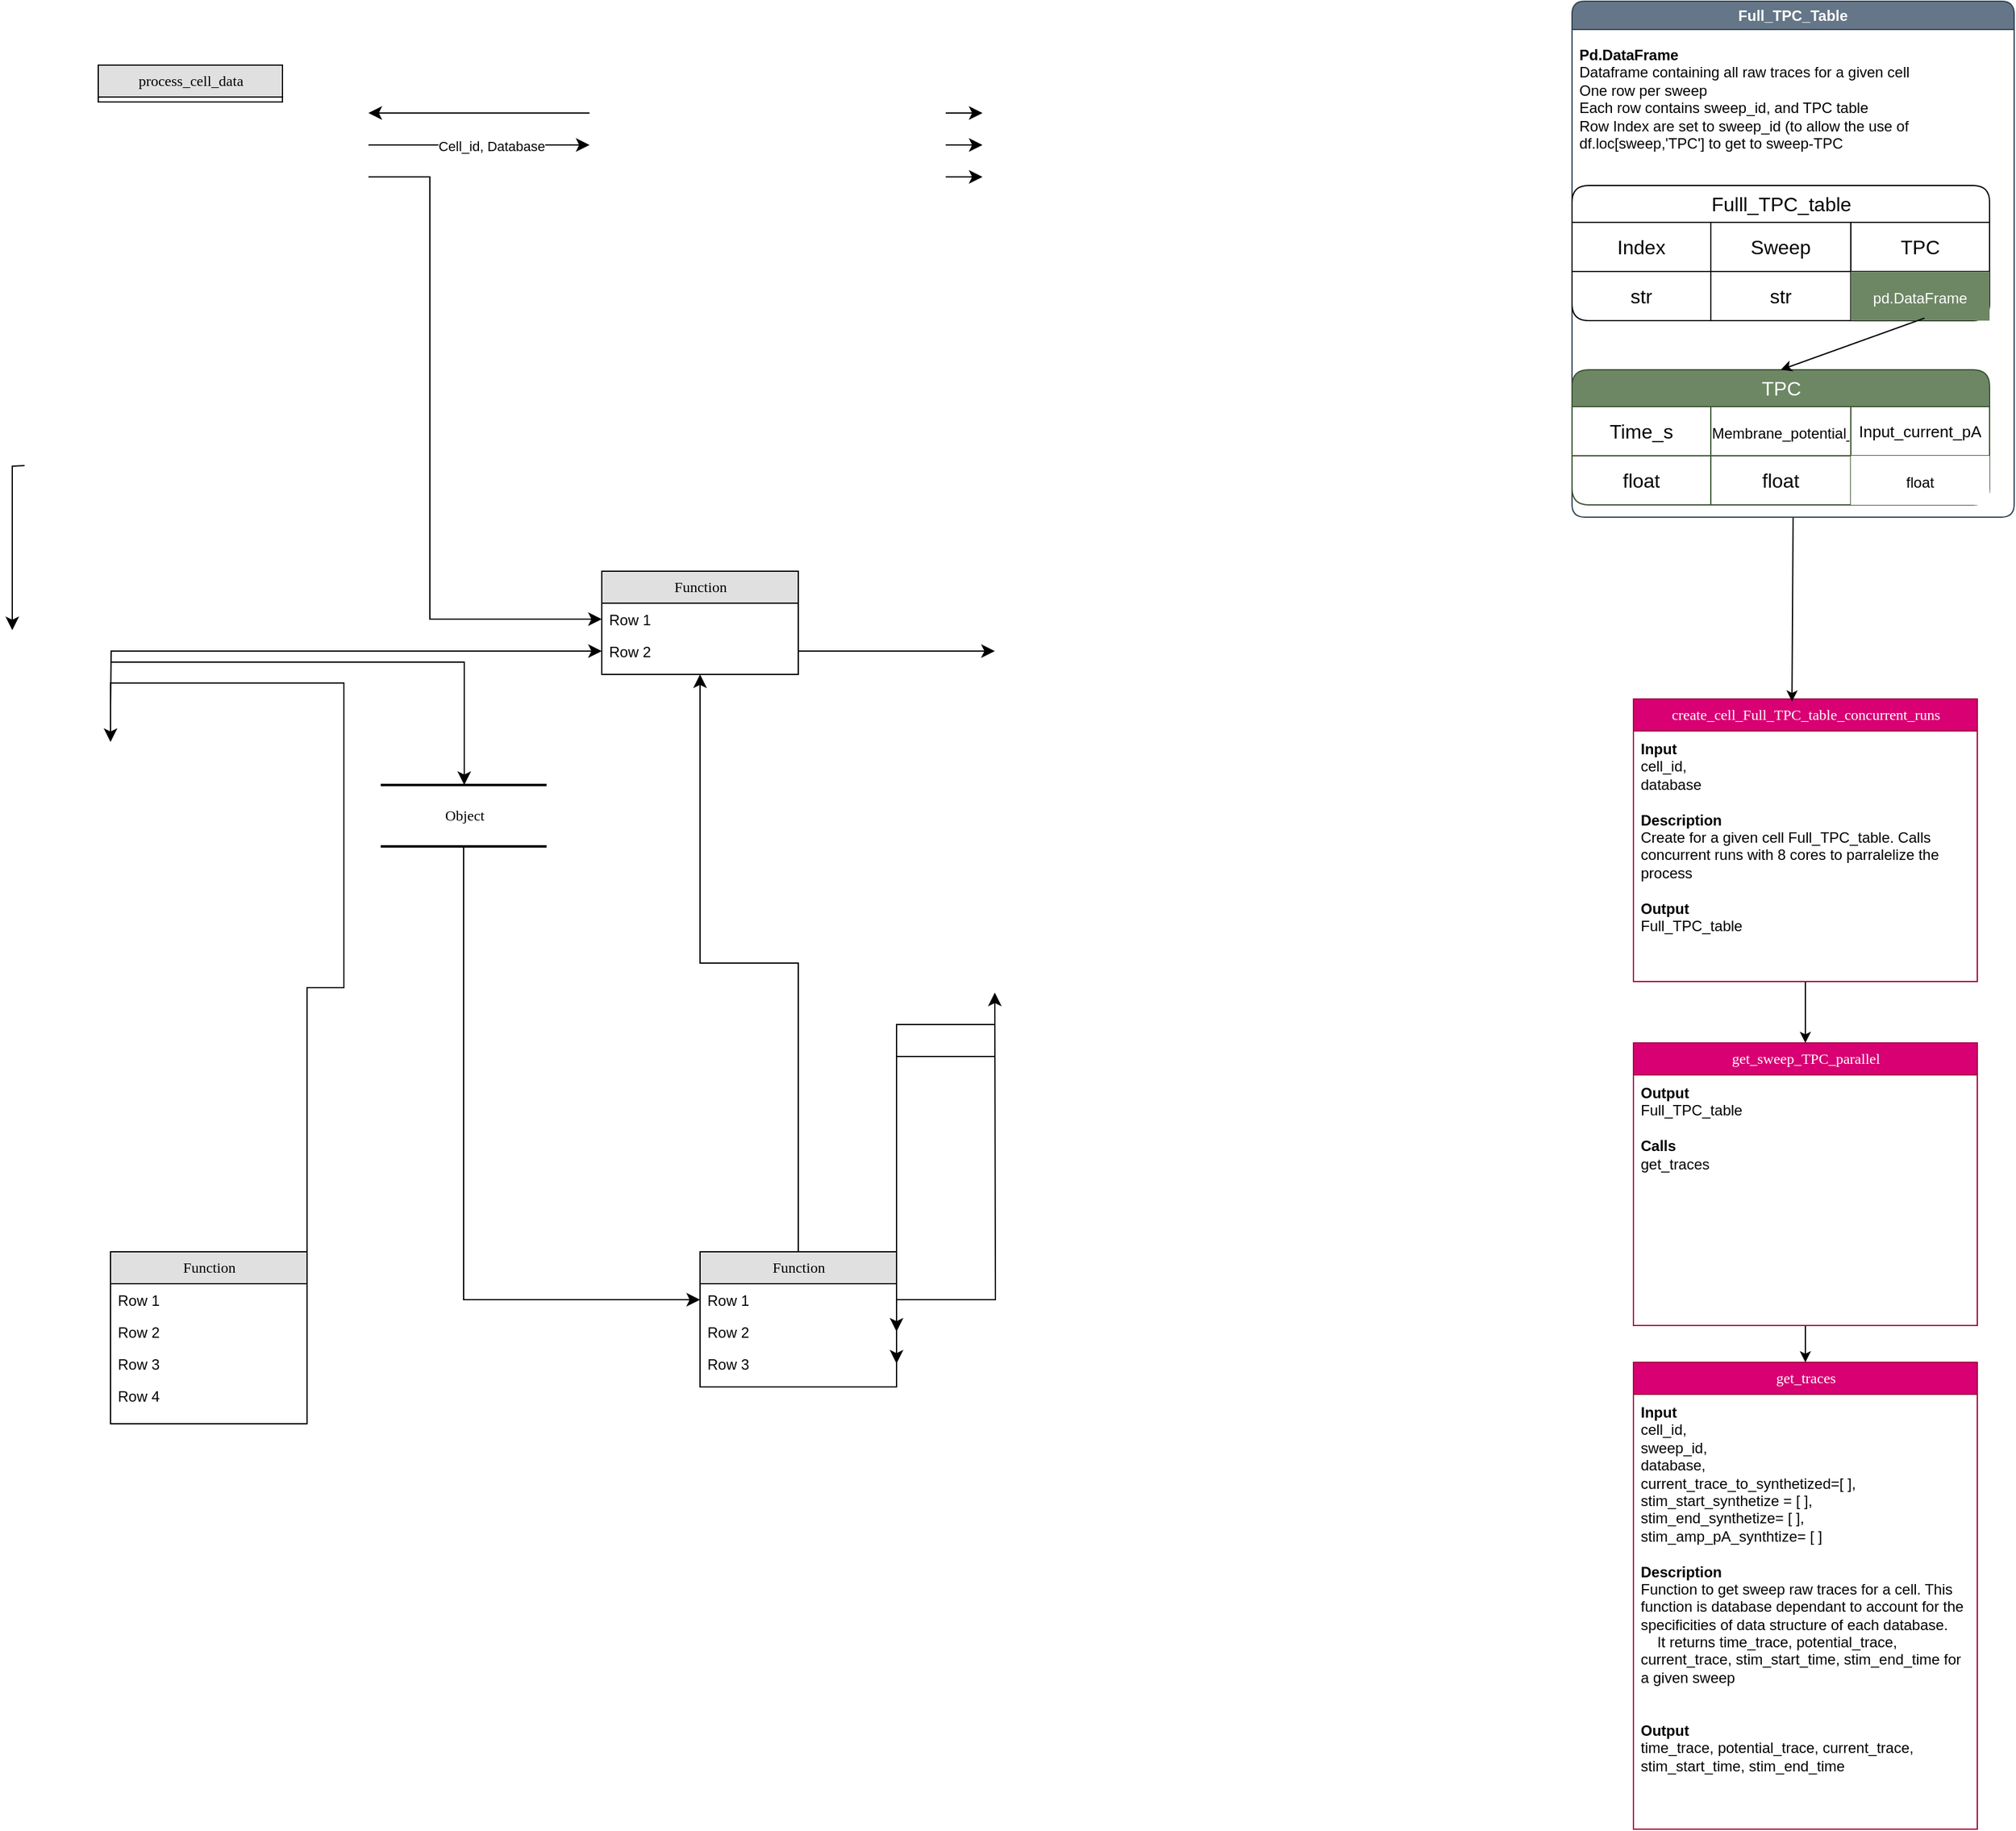 <mxfile version="21.7.5" type="github">
  <diagram name="Page-1" id="5d7acffa-a066-3a61-03fe-96351882024d">
    <mxGraphModel dx="1433" dy="830" grid="1" gridSize="10" guides="1" tooltips="1" connect="1" arrows="1" fold="1" page="1" pageScale="1" pageWidth="4681" pageHeight="3300" background="#ffffff" math="0" shadow="0">
      <root>
        <mxCell id="0" />
        <mxCell id="1" parent="0" />
        <mxCell id="21ea969265ad0168-6" value="process_cell_data" style="swimlane;html=1;fontStyle=0;childLayout=stackLayout;horizontal=1;startSize=26;fillColor=#e0e0e0;horizontalStack=0;resizeParent=1;resizeLast=0;collapsible=1;marginBottom=0;swimlaneFillColor=#ffffff;align=center;rounded=0;shadow=0;comic=0;labelBackgroundColor=none;strokeWidth=1;fontFamily=Verdana;fontSize=12;arcSize=7;" parent="1" vertex="1" collapsed="1">
          <mxGeometry x="160" y="74" width="150" height="30" as="geometry">
            <mxRectangle x="160" y="74" width="220" height="460" as="alternateBounds" />
          </mxGeometry>
        </mxCell>
        <mxCell id="se3piE59ewa-T4B2v_5A-12" value="&lt;div style=&quot;font-size: 12px;&quot;&gt;&lt;b&gt;Input&lt;/b&gt;&lt;/div&gt;&lt;div style=&quot;font-size: 12px;&quot;&gt;cell_id,&lt;/div&gt;&lt;div style=&quot;font-size: 12px;&quot;&gt;database,&lt;/div&gt;&lt;div style=&quot;font-size: 12px;&quot;&gt;population_class_file,&lt;/div&gt;&lt;div style=&quot;font-size: 12px;&quot;&gt;original_metadata_file=&#39;-&#39;,&lt;/div&gt;&lt;div style=&quot;font-size: 12px;&quot;&gt;original_Full_TPC_table = &#39;-&#39;,&lt;/div&gt;&lt;div style=&quot;font-size: 12px;&quot;&gt;original_Full_SF_table = &#39;-&#39;,&lt;/div&gt;&lt;div style=&quot;font-size: 12px;&quot;&gt;original_Full_SF_dict =&#39;-&#39;,&lt;/div&gt;&lt;div style=&quot;font-size: 12px;&quot;&gt;original_cell_sweep_info_table = &#39;-&#39;,&lt;/div&gt;&lt;div style=&quot;font-size: 12px;&quot;&gt;original_cell_sweep_QC_table = &#39;-&#39;,&lt;/div&gt;&lt;div style=&quot;font-size: 12px;&quot;&gt;original_cell_fit_table = &#39;-&#39;,&lt;/div&gt;&lt;div style=&quot;font-size: 12px;&quot;&gt;original_cell_feature_table = &#39;-&#39;,&lt;/div&gt;&lt;div style=&quot;font-size: 12px;&quot;&gt;selection=[&#39;All&#39;])&lt;/div&gt;&lt;div style=&quot;font-size: 12px;&quot;&gt;&lt;br&gt;&lt;/div&gt;&lt;div style=&quot;font-size: 12px;&quot;&gt;&lt;b&gt;Description&lt;/b&gt;&lt;/div&gt;&lt;div style=&quot;font-size: 12px;&quot;&gt;This function &amp;nbsp;calls corresponding function to generate cell item present in selection.&lt;b&gt;&lt;br&gt;&lt;/b&gt;&lt;/div&gt;&lt;div style=&quot;font-size: 12px;&quot;&gt;&lt;br&gt;&lt;/div&gt;&lt;div style=&quot;font-size: 12px;&quot;&gt;&lt;b&gt;Output&lt;/b&gt;&lt;/div&gt;&lt;div style=&quot;font-size: 12px;&quot;&gt;metadata_table,&amp;nbsp;&lt;/div&gt;&lt;div style=&quot;font-size: 12px;&quot;&gt;Full_TPC_table,&amp;nbsp;&lt;/div&gt;&lt;div style=&quot;font-size: 12px;&quot;&gt;Full_SF_table,&amp;nbsp;&lt;/div&gt;&lt;div style=&quot;font-size: 12px;&quot;&gt;Full_SF_dict,&amp;nbsp;&lt;/div&gt;&lt;div style=&quot;font-size: 12px;&quot;&gt;cell_sweep_info_table, cell_Sweep_QC_table,&lt;/div&gt;&lt;div style=&quot;font-size: 12px;&quot;&gt;cell_fit_table,&amp;nbsp;&lt;/div&gt;&lt;div style=&quot;font-size: 12px;&quot;&gt;cell_feature_table&lt;br&gt;&lt;/div&gt;" style="text;html=1;strokeColor=none;fillColor=none;spacingLeft=4;spacingRight=4;whiteSpace=wrap;overflow=hidden;rotatable=0;points=[[0,0.5],[1,0.5]];portConstraint=eastwest;spacingTop=1;spacing=2;fontSize=12;rounded=0;" parent="21ea969265ad0168-6" vertex="1">
          <mxGeometry y="26" width="220" height="434" as="geometry" />
        </mxCell>
        <mxCell id="u0cCmUGAslO2_DHjutZM-48" style="edgeStyle=none;shape=connector;rounded=1;hachureGap=4;orthogonalLoop=1;jettySize=auto;html=1;exitX=0.5;exitY=1;exitDx=0;exitDy=0;entryX=0.5;entryY=0;entryDx=0;entryDy=0;labelBackgroundColor=default;strokeColor=default;fontFamily=Helvetica;fontSource=https%3A%2F%2Ffonts.googleapis.com%2Fcss%3Ffamily%3DArchitects%2BDaughter;fontSize=12;fontColor=default;endArrow=classic;" edge="1" parent="1" source="21ea969265ad0168-10" target="u0cCmUGAslO2_DHjutZM-44">
          <mxGeometry relative="1" as="geometry" />
        </mxCell>
        <mxCell id="21ea969265ad0168-10" value="create_cell_Full_TPC_table_concurrent_runs" style="swimlane;html=1;fontStyle=0;childLayout=stackLayout;horizontal=1;startSize=26;fillColor=#d80073;horizontalStack=0;resizeParent=1;resizeLast=0;collapsible=1;marginBottom=0;swimlaneFillColor=#ffffff;align=center;rounded=0;shadow=0;comic=0;labelBackgroundColor=none;strokeWidth=1;fontFamily=Verdana;fontSize=12;fontColor=#ffffff;strokeColor=#A50040;" parent="1" vertex="1">
          <mxGeometry x="1410" y="590" width="280" height="230" as="geometry">
            <mxRectangle x="1375" y="590" width="310" height="30" as="alternateBounds" />
          </mxGeometry>
        </mxCell>
        <mxCell id="eZ_FUlZcvApQWRMvkOiT-1" value="&lt;div style=&quot;font-size: 12px;&quot;&gt;&lt;b&gt;Input&lt;/b&gt;&lt;/div&gt;&lt;div style=&quot;font-size: 12px;&quot;&gt;cell_id,&lt;/div&gt;&lt;div style=&quot;font-size: 12px;&quot;&gt;database&lt;/div&gt;&lt;div style=&quot;font-size: 12px;&quot;&gt;&lt;br&gt;&lt;/div&gt;&lt;div style=&quot;font-size: 12px;&quot;&gt;&lt;b&gt;Description&lt;/b&gt;&lt;/div&gt;&lt;div style=&quot;font-size: 12px;&quot;&gt;Create for a given cell Full_TPC_table. Calls concurrent runs with 8 cores to parralelize the process&lt;b&gt;&lt;br&gt;&lt;/b&gt;&lt;/div&gt;&lt;div style=&quot;font-size: 12px;&quot;&gt;&lt;br&gt;&lt;/div&gt;&lt;div style=&quot;font-size: 12px;&quot;&gt;&lt;b&gt;Output&lt;/b&gt;&lt;/div&gt;&lt;div style=&quot;font-size: 12px;&quot;&gt;Full_TPC_table&lt;/div&gt;" style="text;html=1;strokeColor=none;fillColor=none;spacingLeft=4;spacingRight=4;whiteSpace=wrap;overflow=hidden;rotatable=0;points=[[0,0.5],[1,0.5]];portConstraint=eastwest;spacingTop=1;spacing=2;fontSize=12;rounded=0;" parent="21ea969265ad0168-10" vertex="1">
          <mxGeometry y="26" width="280" height="164" as="geometry" />
        </mxCell>
        <mxCell id="21ea969265ad0168-18" value="Function" style="swimlane;html=1;fontStyle=0;childLayout=stackLayout;horizontal=1;startSize=26;fillColor=#e0e0e0;horizontalStack=0;resizeParent=1;resizeLast=0;collapsible=1;marginBottom=0;swimlaneFillColor=#ffffff;align=center;rounded=0;shadow=0;comic=0;labelBackgroundColor=none;strokeWidth=1;fontFamily=Verdana;fontSize=12" parent="1" vertex="1">
          <mxGeometry x="170" y="1040" width="160" height="140" as="geometry" />
        </mxCell>
        <mxCell id="21ea969265ad0168-19" value="Row 1" style="text;html=1;strokeColor=none;fillColor=none;spacingLeft=4;spacingRight=4;whiteSpace=wrap;overflow=hidden;rotatable=0;points=[[0,0.5],[1,0.5]];portConstraint=eastwest;rounded=0;" parent="21ea969265ad0168-18" vertex="1">
          <mxGeometry y="26" width="160" height="26" as="geometry" />
        </mxCell>
        <mxCell id="21ea969265ad0168-20" value="Row 2" style="text;html=1;strokeColor=none;fillColor=none;spacingLeft=4;spacingRight=4;whiteSpace=wrap;overflow=hidden;rotatable=0;points=[[0,0.5],[1,0.5]];portConstraint=eastwest;rounded=0;" parent="21ea969265ad0168-18" vertex="1">
          <mxGeometry y="52" width="160" height="26" as="geometry" />
        </mxCell>
        <mxCell id="21ea969265ad0168-51" value="Row 3" style="text;html=1;strokeColor=none;fillColor=none;spacingLeft=4;spacingRight=4;whiteSpace=wrap;overflow=hidden;rotatable=0;points=[[0,0.5],[1,0.5]];portConstraint=eastwest;rounded=0;" parent="21ea969265ad0168-18" vertex="1">
          <mxGeometry y="78" width="160" height="26" as="geometry" />
        </mxCell>
        <mxCell id="21ea969265ad0168-21" value="Row 4" style="text;html=1;strokeColor=none;fillColor=none;spacingLeft=4;spacingRight=4;whiteSpace=wrap;overflow=hidden;rotatable=0;points=[[0,0.5],[1,0.5]];portConstraint=eastwest;rounded=0;" parent="21ea969265ad0168-18" vertex="1">
          <mxGeometry y="104" width="160" height="26" as="geometry" />
        </mxCell>
        <mxCell id="21ea969265ad0168-22" value="Function" style="swimlane;html=1;fontStyle=0;childLayout=stackLayout;horizontal=1;startSize=26;fillColor=#e0e0e0;horizontalStack=0;resizeParent=1;resizeLast=0;collapsible=1;marginBottom=0;swimlaneFillColor=#ffffff;align=center;rounded=0;shadow=0;comic=0;labelBackgroundColor=none;strokeWidth=1;fontFamily=Verdana;fontSize=12" parent="1" vertex="1">
          <mxGeometry x="570" y="486" width="160" height="84" as="geometry" />
        </mxCell>
        <mxCell id="21ea969265ad0168-23" value="Row 1" style="text;html=1;spacingLeft=4;spacingRight=4;whiteSpace=wrap;overflow=hidden;rotatable=0;points=[[0,0.5],[1,0.5]];portConstraint=eastwest;rounded=1;" parent="21ea969265ad0168-22" vertex="1">
          <mxGeometry y="26" width="160" height="26" as="geometry" />
        </mxCell>
        <mxCell id="21ea969265ad0168-24" value="Row 2" style="text;html=1;strokeColor=none;fillColor=none;spacingLeft=4;spacingRight=4;whiteSpace=wrap;overflow=hidden;rotatable=0;points=[[0,0.5],[1,0.5]];portConstraint=eastwest;rounded=0;" parent="21ea969265ad0168-22" vertex="1">
          <mxGeometry y="52" width="160" height="26" as="geometry" />
        </mxCell>
        <mxCell id="21ea969265ad0168-26" value="Function" style="swimlane;html=1;fontStyle=0;childLayout=stackLayout;horizontal=1;startSize=26;fillColor=#e0e0e0;horizontalStack=0;resizeParent=1;resizeLast=0;collapsible=1;marginBottom=0;swimlaneFillColor=#ffffff;align=center;rounded=0;shadow=0;comic=0;labelBackgroundColor=none;strokeWidth=1;fontFamily=Verdana;fontSize=12" parent="1" vertex="1">
          <mxGeometry x="650" y="1040" width="160" height="110" as="geometry" />
        </mxCell>
        <mxCell id="21ea969265ad0168-27" value="Row 1" style="text;html=1;strokeColor=none;fillColor=none;spacingLeft=4;spacingRight=4;whiteSpace=wrap;overflow=hidden;rotatable=0;points=[[0,0.5],[1,0.5]];portConstraint=eastwest;rounded=0;" parent="21ea969265ad0168-26" vertex="1">
          <mxGeometry y="26" width="160" height="26" as="geometry" />
        </mxCell>
        <mxCell id="21ea969265ad0168-28" value="Row 2" style="text;html=1;strokeColor=none;fillColor=none;spacingLeft=4;spacingRight=4;whiteSpace=wrap;overflow=hidden;rotatable=0;points=[[0,0.5],[1,0.5]];portConstraint=eastwest;rounded=0;" parent="21ea969265ad0168-26" vertex="1">
          <mxGeometry y="52" width="160" height="26" as="geometry" />
        </mxCell>
        <mxCell id="21ea969265ad0168-29" value="Row 3" style="text;html=1;strokeColor=none;fillColor=none;spacingLeft=4;spacingRight=4;whiteSpace=wrap;overflow=hidden;rotatable=0;points=[[0,0.5],[1,0.5]];portConstraint=eastwest;rounded=0;" parent="21ea969265ad0168-26" vertex="1">
          <mxGeometry y="78" width="160" height="26" as="geometry" />
        </mxCell>
        <mxCell id="21ea969265ad0168-30" value="Object" style="html=1;rounded=0;shadow=0;comic=0;labelBackgroundColor=none;strokeWidth=2;fontFamily=Verdana;fontSize=12;align=center;shape=mxgraph.ios7ui.horLines;" parent="1" vertex="1">
          <mxGeometry x="390" y="660" width="135" height="50" as="geometry" />
        </mxCell>
        <mxCell id="21ea969265ad0168-33" style="edgeStyle=orthogonalEdgeStyle;html=1;labelBackgroundColor=none;startFill=0;startSize=8;endFill=1;endSize=8;fontFamily=Verdana;fontSize=12;exitX=1;exitY=0.25;entryX=1;entryY=0.5;rounded=0;" parent="1" source="21ea969265ad0168-18" edge="1">
          <mxGeometry relative="1" as="geometry">
            <Array as="points">
              <mxPoint x="360" y="825" />
              <mxPoint x="360" y="577" />
            </Array>
            <mxPoint x="170" y="625" as="targetPoint" />
          </mxGeometry>
        </mxCell>
        <mxCell id="21ea969265ad0168-34" value="" style="edgeStyle=orthogonalEdgeStyle;html=1;labelBackgroundColor=none;startFill=0;startSize=8;endFill=1;endSize=8;fontFamily=Verdana;fontSize=12;rounded=0;" parent="1" source="21ea969265ad0168-30" target="21ea969265ad0168-27" edge="1">
          <mxGeometry x="-0.134" y="32" relative="1" as="geometry">
            <mxPoint as="offset" />
          </mxGeometry>
        </mxCell>
        <mxCell id="21ea969265ad0168-35" style="edgeStyle=orthogonalEdgeStyle;html=1;labelBackgroundColor=none;startFill=0;startSize=8;endFill=1;endSize=8;fontFamily=Verdana;fontSize=12;rounded=0;" parent="1" target="21ea969265ad0168-30" edge="1">
          <mxGeometry relative="1" as="geometry">
            <Array as="points">
              <mxPoint x="458" y="560" />
            </Array>
            <mxPoint x="170" y="560" as="sourcePoint" />
          </mxGeometry>
        </mxCell>
        <mxCell id="21ea969265ad0168-36" style="edgeStyle=orthogonalEdgeStyle;html=1;labelBackgroundColor=none;startFill=0;startSize=8;endFill=1;endSize=8;fontFamily=Verdana;fontSize=12;rounded=0;" parent="1" edge="1">
          <mxGeometry relative="1" as="geometry">
            <mxPoint x="100" y="400" as="sourcePoint" />
            <mxPoint x="90" y="534" as="targetPoint" />
          </mxGeometry>
        </mxCell>
        <mxCell id="21ea969265ad0168-37" style="edgeStyle=orthogonalEdgeStyle;html=1;labelBackgroundColor=none;startFill=0;startSize=8;endFill=1;endSize=8;fontFamily=Verdana;fontSize=12;rounded=0;" parent="1" source="21ea969265ad0168-26" target="21ea969265ad0168-22" edge="1">
          <mxGeometry relative="1" as="geometry" />
        </mxCell>
        <mxCell id="21ea969265ad0168-39" style="edgeStyle=orthogonalEdgeStyle;html=1;entryX=0;entryY=0.5;labelBackgroundColor=none;startFill=0;startSize=8;endFill=1;endSize=8;fontFamily=Verdana;fontSize=12;exitX=1;exitY=0.5;rounded=0;" parent="1" edge="1">
          <mxGeometry relative="1" as="geometry">
            <Array as="points" />
            <mxPoint x="380" y="139" as="sourcePoint" />
            <mxPoint x="560" y="139" as="targetPoint" />
          </mxGeometry>
        </mxCell>
        <mxCell id="se3piE59ewa-T4B2v_5A-15" value="Cell_id, Database" style="edgeLabel;html=1;align=center;verticalAlign=middle;resizable=0;points=[];rounded=0;" parent="21ea969265ad0168-39" vertex="1" connectable="0">
          <mxGeometry x="0.278" y="-1" relative="1" as="geometry">
            <mxPoint x="-15" as="offset" />
          </mxGeometry>
        </mxCell>
        <mxCell id="21ea969265ad0168-40" style="edgeStyle=orthogonalEdgeStyle;html=1;exitX=0;exitY=0.5;entryX=1;entryY=0.5;labelBackgroundColor=none;startFill=0;startSize=8;endFill=1;endSize=8;fontFamily=Verdana;fontSize=12;rounded=0;" parent="1" edge="1">
          <mxGeometry relative="1" as="geometry">
            <mxPoint x="560" y="113" as="sourcePoint" />
            <mxPoint x="380" y="113" as="targetPoint" />
          </mxGeometry>
        </mxCell>
        <mxCell id="21ea969265ad0168-41" style="edgeStyle=orthogonalEdgeStyle;html=1;exitX=1;exitY=0.5;entryX=0;entryY=0.5;labelBackgroundColor=none;startFill=0;startSize=8;endFill=1;endSize=8;fontFamily=Verdana;fontSize=12;rounded=0;" parent="1" target="21ea969265ad0168-23" edge="1">
          <mxGeometry relative="1" as="geometry">
            <mxPoint x="380" y="165" as="sourcePoint" />
            <Array as="points">
              <mxPoint x="430" y="165" />
              <mxPoint x="430" y="525" />
            </Array>
          </mxGeometry>
        </mxCell>
        <mxCell id="21ea969265ad0168-42" style="edgeStyle=orthogonalEdgeStyle;html=1;exitX=1;exitY=0.5;entryX=0;entryY=0.5;labelBackgroundColor=none;startFill=0;startSize=8;endFill=1;endSize=8;fontFamily=Verdana;fontSize=12;rounded=0;" parent="1" target="21ea969265ad0168-24" edge="1">
          <mxGeometry relative="1" as="geometry">
            <Array as="points" />
            <mxPoint x="170" y="599" as="sourcePoint" />
          </mxGeometry>
        </mxCell>
        <mxCell id="21ea969265ad0168-43" style="edgeStyle=orthogonalEdgeStyle;html=1;labelBackgroundColor=none;startFill=0;startSize=8;endFill=1;endSize=8;fontFamily=Verdana;fontSize=12;rounded=0;" parent="1" source="21ea969265ad0168-24" edge="1">
          <mxGeometry relative="1" as="geometry">
            <mxPoint x="890" y="551" as="targetPoint" />
          </mxGeometry>
        </mxCell>
        <mxCell id="21ea969265ad0168-44" style="edgeStyle=orthogonalEdgeStyle;html=1;exitX=1;exitY=0.5;labelBackgroundColor=none;startFill=0;startSize=8;endFill=1;endSize=8;fontFamily=Verdana;fontSize=12;rounded=0;" parent="1" source="21ea969265ad0168-27" edge="1">
          <mxGeometry relative="1" as="geometry">
            <mxPoint x="890" y="829" as="targetPoint" />
          </mxGeometry>
        </mxCell>
        <mxCell id="21ea969265ad0168-45" style="edgeStyle=orthogonalEdgeStyle;html=1;labelBackgroundColor=none;startFill=0;startSize=8;endFill=1;endSize=8;fontFamily=Verdana;fontSize=12;entryX=1;entryY=0.5;rounded=0;" parent="1" target="21ea969265ad0168-28" edge="1">
          <mxGeometry relative="1" as="geometry">
            <mxPoint x="900" y="839" as="targetPoint" />
            <mxPoint x="890" y="855" as="sourcePoint" />
            <Array as="points">
              <mxPoint x="890" y="855" />
            </Array>
          </mxGeometry>
        </mxCell>
        <mxCell id="21ea969265ad0168-46" style="edgeStyle=orthogonalEdgeStyle;html=1;labelBackgroundColor=none;startFill=0;startSize=8;endFill=1;endSize=8;fontFamily=Verdana;fontSize=12;entryX=1;entryY=0.5;rounded=0;" parent="1" target="21ea969265ad0168-29" edge="1">
          <mxGeometry relative="1" as="geometry">
            <mxPoint x="740.19" y="865.095" as="targetPoint" />
            <mxPoint x="890" y="881" as="sourcePoint" />
            <Array as="points">
              <mxPoint x="810" y="881" />
              <mxPoint x="810" y="881" />
            </Array>
          </mxGeometry>
        </mxCell>
        <mxCell id="21ea969265ad0168-47" style="edgeStyle=orthogonalEdgeStyle;html=1;exitX=1;exitY=0.5;labelBackgroundColor=none;startFill=0;startSize=8;endFill=1;endSize=8;fontFamily=Verdana;fontSize=12;rounded=0;" parent="1" edge="1">
          <mxGeometry relative="1" as="geometry">
            <mxPoint x="880" y="113" as="targetPoint" />
            <mxPoint x="850" y="113" as="sourcePoint" />
          </mxGeometry>
        </mxCell>
        <mxCell id="21ea969265ad0168-48" style="edgeStyle=orthogonalEdgeStyle;html=1;exitX=1;exitY=0.5;labelBackgroundColor=none;startFill=0;startSize=8;endFill=1;endSize=8;fontFamily=Verdana;fontSize=12;rounded=0;" parent="1" edge="1">
          <mxGeometry relative="1" as="geometry">
            <mxPoint x="880" y="139" as="targetPoint" />
            <mxPoint x="850" y="139" as="sourcePoint" />
          </mxGeometry>
        </mxCell>
        <mxCell id="21ea969265ad0168-49" style="edgeStyle=orthogonalEdgeStyle;html=1;exitX=1;exitY=0.5;labelBackgroundColor=none;startFill=0;startSize=8;endFill=1;endSize=8;fontFamily=Verdana;fontSize=12;rounded=0;" parent="1" edge="1">
          <mxGeometry relative="1" as="geometry">
            <mxPoint x="880" y="165" as="targetPoint" />
            <Array as="points" />
            <mxPoint x="850" y="165" as="sourcePoint" />
          </mxGeometry>
        </mxCell>
        <mxCell id="eZ_FUlZcvApQWRMvkOiT-2" value="get_traces" style="swimlane;html=1;fontStyle=0;childLayout=stackLayout;horizontal=1;startSize=26;fillColor=#d80073;horizontalStack=0;resizeParent=1;resizeLast=0;collapsible=1;marginBottom=0;swimlaneFillColor=#ffffff;align=center;rounded=0;shadow=0;comic=0;labelBackgroundColor=none;strokeWidth=1;fontFamily=Verdana;fontSize=12;fontColor=#ffffff;strokeColor=#A50040;" parent="1" vertex="1">
          <mxGeometry x="1410" y="1130" width="280" height="380" as="geometry" />
        </mxCell>
        <mxCell id="eZ_FUlZcvApQWRMvkOiT-3" value="&lt;div style=&quot;font-size: 12px;&quot;&gt;&lt;b&gt;Input&lt;/b&gt;&lt;/div&gt;&lt;div style=&quot;font-size: 12px;&quot;&gt;cell_id,&lt;/div&gt;&lt;div style=&quot;font-size: 12px;&quot;&gt;sweep_id,&lt;/div&gt;&lt;div style=&quot;font-size: 12px;&quot;&gt;database,&lt;/div&gt;&lt;div style=&quot;font-size: 12px;&quot;&gt;current_trace_to_synthetized=[ ],&lt;/div&gt;&lt;div style=&quot;font-size: 12px;&quot;&gt;stim_start_synthetize = [ ],&lt;/div&gt;&lt;div style=&quot;font-size: 12px;&quot;&gt;stim_end_synthetize= [ ],&lt;/div&gt;&lt;div style=&quot;font-size: 12px;&quot;&gt;stim_amp_pA_synthtize= [ ]&lt;/div&gt;&lt;div style=&quot;font-size: 12px;&quot;&gt;&lt;br&gt;&lt;/div&gt;&lt;div style=&quot;font-size: 12px;&quot;&gt;&lt;b&gt;Description&lt;/b&gt;&lt;/div&gt;&lt;div style=&quot;font-size: 12px;&quot;&gt;&lt;div&gt;Function to get sweep raw traces for a cell. This function is database dependant to account for the specificities of data structure of each database.&lt;/div&gt;&lt;div&gt;&amp;nbsp; &amp;nbsp; It returns time_trace, potential_trace, current_trace, stim_start_time, stim_end_time for a given sweep&lt;/div&gt;&lt;div&gt;&lt;br&gt;&lt;/div&gt;&lt;/div&gt;&lt;div style=&quot;font-size: 12px;&quot;&gt;&lt;br&gt;&lt;/div&gt;&lt;div style=&quot;font-size: 12px;&quot;&gt;&lt;b&gt;Output&lt;/b&gt;&lt;/div&gt;&lt;div style=&quot;font-size: 12px;&quot;&gt;time_trace, potential_trace, current_trace, stim_start_time, stim_end_time&lt;/div&gt;" style="text;html=1;strokeColor=none;fillColor=none;spacingLeft=4;spacingRight=4;whiteSpace=wrap;overflow=hidden;rotatable=0;points=[[0,0.5],[1,0.5]];portConstraint=eastwest;spacingTop=1;spacing=2;fontSize=12;rounded=0;" parent="eZ_FUlZcvApQWRMvkOiT-2" vertex="1">
          <mxGeometry y="26" width="280" height="314" as="geometry" />
        </mxCell>
        <mxCell id="u0cCmUGAslO2_DHjutZM-42" style="edgeStyle=none;shape=connector;rounded=1;hachureGap=4;orthogonalLoop=1;jettySize=auto;html=1;exitX=0.5;exitY=1;exitDx=0;exitDy=0;entryX=0.461;entryY=0.009;entryDx=0;entryDy=0;entryPerimeter=0;labelBackgroundColor=default;strokeColor=default;fontFamily=Helvetica;fontSource=https%3A%2F%2Ffonts.googleapis.com%2Fcss%3Ffamily%3DArchitects%2BDaughter;fontSize=12;fontColor=default;endArrow=classic;" edge="1" parent="1" source="u0cCmUGAslO2_DHjutZM-21" target="21ea969265ad0168-10">
          <mxGeometry relative="1" as="geometry" />
        </mxCell>
        <mxCell id="u0cCmUGAslO2_DHjutZM-21" value="Full_TPC_Table" style="swimlane;whiteSpace=wrap;html=1;rounded=1;fontFamily=Helvetica;fontSize=12;fillColor=#647687;strokeColor=#314354;fontColor=#ffffff;labelBackgroundColor=none;labelBorderColor=none;fillStyle=auto;swimlaneFillColor=default;" vertex="1" parent="1">
          <mxGeometry x="1360" y="22" width="360" height="420" as="geometry">
            <mxRectangle x="1360" y="30" width="140" height="30" as="alternateBounds" />
          </mxGeometry>
        </mxCell>
        <mxCell id="u0cCmUGAslO2_DHjutZM-7" value="Fulll_TPC_table" style="shape=table;startSize=30;container=1;collapsible=0;childLayout=tableLayout;strokeColor=default;fontSize=16;rounded=1;fontFamily=Helvetica;fontColor=default;fillColor=none;gradientColor=none;html=1;" vertex="1" parent="u0cCmUGAslO2_DHjutZM-21">
          <mxGeometry y="150" width="340" height="110" as="geometry" />
        </mxCell>
        <mxCell id="u0cCmUGAslO2_DHjutZM-8" value="" style="shape=tableRow;horizontal=0;startSize=0;swimlaneHead=0;swimlaneBody=0;strokeColor=inherit;top=0;left=0;bottom=0;right=0;collapsible=0;dropTarget=0;fillColor=none;points=[[0,0.5],[1,0.5]];portConstraint=eastwest;fontSize=16;rounded=1;fontFamily=Helvetica;fontColor=default;html=1;" vertex="1" parent="u0cCmUGAslO2_DHjutZM-7">
          <mxGeometry y="30" width="340" height="40" as="geometry" />
        </mxCell>
        <mxCell id="u0cCmUGAslO2_DHjutZM-9" value="Index" style="shape=partialRectangle;html=1;whiteSpace=wrap;connectable=0;strokeColor=inherit;overflow=hidden;fillColor=none;top=0;left=0;bottom=0;right=0;pointerEvents=1;fontSize=16;rounded=1;fontFamily=Helvetica;fontColor=default;" vertex="1" parent="u0cCmUGAslO2_DHjutZM-8">
          <mxGeometry width="113" height="40" as="geometry">
            <mxRectangle width="113" height="40" as="alternateBounds" />
          </mxGeometry>
        </mxCell>
        <mxCell id="u0cCmUGAslO2_DHjutZM-10" value="Sweep" style="shape=partialRectangle;html=1;whiteSpace=wrap;connectable=0;strokeColor=inherit;overflow=hidden;fillColor=none;top=0;left=0;bottom=0;right=0;pointerEvents=1;fontSize=16;rounded=1;fontFamily=Helvetica;fontColor=default;" vertex="1" parent="u0cCmUGAslO2_DHjutZM-8">
          <mxGeometry x="113" width="114" height="40" as="geometry">
            <mxRectangle width="114" height="40" as="alternateBounds" />
          </mxGeometry>
        </mxCell>
        <mxCell id="u0cCmUGAslO2_DHjutZM-11" value="TPC" style="shape=partialRectangle;html=1;whiteSpace=wrap;connectable=0;strokeColor=inherit;overflow=hidden;fillColor=none;top=0;left=0;bottom=0;right=0;pointerEvents=1;fontSize=16;rounded=1;fontFamily=Helvetica;fontColor=default;" vertex="1" parent="u0cCmUGAslO2_DHjutZM-8">
          <mxGeometry x="227" width="113" height="40" as="geometry">
            <mxRectangle width="113" height="40" as="alternateBounds" />
          </mxGeometry>
        </mxCell>
        <mxCell id="u0cCmUGAslO2_DHjutZM-12" value="" style="shape=tableRow;horizontal=0;startSize=0;swimlaneHead=0;swimlaneBody=0;strokeColor=inherit;top=0;left=0;bottom=0;right=0;collapsible=0;dropTarget=0;fillColor=none;points=[[0,0.5],[1,0.5]];portConstraint=eastwest;fontSize=16;rounded=1;fontFamily=Helvetica;fontColor=default;html=1;" vertex="1" parent="u0cCmUGAslO2_DHjutZM-7">
          <mxGeometry y="70" width="340" height="40" as="geometry" />
        </mxCell>
        <mxCell id="u0cCmUGAslO2_DHjutZM-13" value="str" style="shape=partialRectangle;html=1;whiteSpace=wrap;connectable=0;strokeColor=inherit;overflow=hidden;fillColor=none;top=0;left=0;bottom=0;right=0;pointerEvents=1;fontSize=16;rounded=1;fontFamily=Helvetica;fontColor=default;" vertex="1" parent="u0cCmUGAslO2_DHjutZM-12">
          <mxGeometry width="113" height="40" as="geometry">
            <mxRectangle width="113" height="40" as="alternateBounds" />
          </mxGeometry>
        </mxCell>
        <mxCell id="u0cCmUGAslO2_DHjutZM-14" value="str" style="shape=partialRectangle;html=1;whiteSpace=wrap;connectable=0;strokeColor=inherit;overflow=hidden;fillColor=none;top=0;left=0;bottom=0;right=0;pointerEvents=1;fontSize=16;rounded=1;fontFamily=Helvetica;fontColor=default;" vertex="1" parent="u0cCmUGAslO2_DHjutZM-12">
          <mxGeometry x="113" width="114" height="40" as="geometry">
            <mxRectangle width="114" height="40" as="alternateBounds" />
          </mxGeometry>
        </mxCell>
        <mxCell id="u0cCmUGAslO2_DHjutZM-15" value="&lt;font style=&quot;font-size: 12px;&quot;&gt;pd.DataFrame&lt;/font&gt;" style="shape=partialRectangle;html=1;whiteSpace=wrap;connectable=0;strokeColor=#3A5431;overflow=hidden;fillColor=#6d8764;top=0;left=0;bottom=0;right=0;pointerEvents=1;fontSize=16;rounded=1;fontFamily=Helvetica;fontColor=#ffffff;" vertex="1" parent="u0cCmUGAslO2_DHjutZM-12">
          <mxGeometry x="227" width="113" height="40" as="geometry">
            <mxRectangle width="113" height="40" as="alternateBounds" />
          </mxGeometry>
        </mxCell>
        <mxCell id="u0cCmUGAslO2_DHjutZM-23" value="&lt;b&gt;Pd.DataFrame&lt;/b&gt;&lt;br&gt;Dataframe containing all raw traces for a given cell&lt;br&gt;One row per sweep&lt;br&gt;Each row contains sweep_id, and TPC table&lt;br&gt;Row Index are set to sweep_id (to allow the use of df.loc[sweep,&#39;TPC&#39;] to get to sweep-TPC" style="text;html=1;strokeColor=none;fillColor=none;spacingLeft=4;spacingRight=4;whiteSpace=wrap;overflow=hidden;rotatable=0;points=[[0,0.5],[1,0.5]];portConstraint=eastwest;rounded=0;" vertex="1" parent="u0cCmUGAslO2_DHjutZM-21">
          <mxGeometry y="30" width="340" height="130" as="geometry" />
        </mxCell>
        <mxCell id="u0cCmUGAslO2_DHjutZM-25" value="TPC" style="shape=table;startSize=30;container=1;collapsible=0;childLayout=tableLayout;strokeColor=#3A5431;fontSize=16;rounded=1;fontFamily=Helvetica;fontColor=#ffffff;fillColor=#6d8764;html=1;" vertex="1" parent="u0cCmUGAslO2_DHjutZM-21">
          <mxGeometry y="300" width="340" height="110" as="geometry" />
        </mxCell>
        <mxCell id="u0cCmUGAslO2_DHjutZM-26" value="" style="shape=tableRow;horizontal=0;startSize=0;swimlaneHead=0;swimlaneBody=0;strokeColor=inherit;top=0;left=0;bottom=0;right=0;collapsible=0;dropTarget=0;fillColor=none;points=[[0,0.5],[1,0.5]];portConstraint=eastwest;fontSize=16;rounded=1;fontFamily=Helvetica;fontColor=default;html=1;" vertex="1" parent="u0cCmUGAslO2_DHjutZM-25">
          <mxGeometry y="30" width="340" height="40" as="geometry" />
        </mxCell>
        <mxCell id="u0cCmUGAslO2_DHjutZM-27" value="Time&lt;span style=&quot;white-space: pre;&quot;&gt;_s&lt;/span&gt;" style="shape=partialRectangle;html=1;whiteSpace=wrap;connectable=0;strokeColor=inherit;overflow=hidden;fillColor=none;top=0;left=0;bottom=0;right=0;pointerEvents=1;fontSize=16;rounded=1;fontFamily=Helvetica;fontColor=default;" vertex="1" parent="u0cCmUGAslO2_DHjutZM-26">
          <mxGeometry width="113" height="40" as="geometry">
            <mxRectangle width="113" height="40" as="alternateBounds" />
          </mxGeometry>
        </mxCell>
        <mxCell id="u0cCmUGAslO2_DHjutZM-28" value="&lt;font style=&quot;font-size: 12px;&quot;&gt;Membrane_potential_mV&lt;/font&gt;" style="shape=partialRectangle;html=1;whiteSpace=wrap;connectable=0;strokeColor=inherit;overflow=hidden;fillColor=none;top=0;left=0;bottom=0;right=0;pointerEvents=1;fontSize=16;rounded=1;fontFamily=Helvetica;fontColor=default;" vertex="1" parent="u0cCmUGAslO2_DHjutZM-26">
          <mxGeometry x="113" width="114" height="40" as="geometry">
            <mxRectangle width="114" height="40" as="alternateBounds" />
          </mxGeometry>
        </mxCell>
        <mxCell id="u0cCmUGAslO2_DHjutZM-29" value="Input_current_pA" style="shape=partialRectangle;html=1;whiteSpace=wrap;connectable=0;strokeColor=inherit;overflow=hidden;fillColor=none;top=0;left=0;bottom=0;right=0;pointerEvents=1;fontSize=13;rounded=1;fontFamily=Helvetica;fontColor=default;" vertex="1" parent="u0cCmUGAslO2_DHjutZM-26">
          <mxGeometry x="227" width="113" height="40" as="geometry">
            <mxRectangle width="113" height="40" as="alternateBounds" />
          </mxGeometry>
        </mxCell>
        <mxCell id="u0cCmUGAslO2_DHjutZM-30" value="" style="shape=tableRow;horizontal=0;startSize=0;swimlaneHead=0;swimlaneBody=0;strokeColor=inherit;top=0;left=0;bottom=0;right=0;collapsible=0;dropTarget=0;fillColor=none;points=[[0,0.5],[1,0.5]];portConstraint=eastwest;fontSize=16;rounded=1;fontFamily=Helvetica;fontColor=default;html=1;" vertex="1" parent="u0cCmUGAslO2_DHjutZM-25">
          <mxGeometry y="70" width="340" height="40" as="geometry" />
        </mxCell>
        <mxCell id="u0cCmUGAslO2_DHjutZM-31" value="float" style="shape=partialRectangle;html=1;whiteSpace=wrap;connectable=0;strokeColor=inherit;overflow=hidden;fillColor=none;top=0;left=0;bottom=0;right=0;pointerEvents=1;fontSize=16;rounded=1;fontFamily=Helvetica;fontColor=default;" vertex="1" parent="u0cCmUGAslO2_DHjutZM-30">
          <mxGeometry width="113" height="40" as="geometry">
            <mxRectangle width="113" height="40" as="alternateBounds" />
          </mxGeometry>
        </mxCell>
        <mxCell id="u0cCmUGAslO2_DHjutZM-32" value="float" style="shape=partialRectangle;html=1;whiteSpace=wrap;connectable=0;strokeColor=inherit;overflow=hidden;fillColor=none;top=0;left=0;bottom=0;right=0;pointerEvents=1;fontSize=16;rounded=1;fontFamily=Helvetica;fontColor=default;" vertex="1" parent="u0cCmUGAslO2_DHjutZM-30">
          <mxGeometry x="113" width="114" height="40" as="geometry">
            <mxRectangle width="114" height="40" as="alternateBounds" />
          </mxGeometry>
        </mxCell>
        <mxCell id="u0cCmUGAslO2_DHjutZM-33" value="&lt;font style=&quot;font-size: 12px;&quot;&gt;float&lt;/font&gt;" style="shape=partialRectangle;html=1;whiteSpace=wrap;connectable=0;overflow=hidden;top=0;left=0;bottom=0;right=0;pointerEvents=1;fontSize=16;rounded=1;fontFamily=Helvetica;strokeColor=#000000;" vertex="1" parent="u0cCmUGAslO2_DHjutZM-30">
          <mxGeometry x="227" width="113" height="40" as="geometry">
            <mxRectangle width="113" height="40" as="alternateBounds" />
          </mxGeometry>
        </mxCell>
        <mxCell id="u0cCmUGAslO2_DHjutZM-40" value="" style="endArrow=classic;html=1;hachureGap=4;fontFamily=Helvetica;fontSource=https%3A%2F%2Ffonts.googleapis.com%2Fcss%3Ffamily%3DArchitects%2BDaughter;fontSize=12;fontColor=default;exitX=0.844;exitY=0.95;exitDx=0;exitDy=0;exitPerimeter=0;entryX=0.5;entryY=0;entryDx=0;entryDy=0;" edge="1" parent="u0cCmUGAslO2_DHjutZM-21" source="u0cCmUGAslO2_DHjutZM-12" target="u0cCmUGAslO2_DHjutZM-25">
          <mxGeometry width="50" height="50" relative="1" as="geometry">
            <mxPoint x="-240" y="290" as="sourcePoint" />
            <mxPoint x="-290" y="430" as="targetPoint" />
          </mxGeometry>
        </mxCell>
        <mxCell id="u0cCmUGAslO2_DHjutZM-47" style="edgeStyle=none;shape=connector;rounded=1;hachureGap=4;orthogonalLoop=1;jettySize=auto;html=1;exitX=0.5;exitY=1;exitDx=0;exitDy=0;entryX=0.5;entryY=0;entryDx=0;entryDy=0;labelBackgroundColor=default;strokeColor=default;fontFamily=Helvetica;fontSource=https%3A%2F%2Ffonts.googleapis.com%2Fcss%3Ffamily%3DArchitects%2BDaughter;fontSize=12;fontColor=default;endArrow=classic;" edge="1" parent="1" source="u0cCmUGAslO2_DHjutZM-44" target="eZ_FUlZcvApQWRMvkOiT-2">
          <mxGeometry relative="1" as="geometry" />
        </mxCell>
        <mxCell id="u0cCmUGAslO2_DHjutZM-44" value="get_sweep_TPC_parallel" style="swimlane;html=1;fontStyle=0;childLayout=stackLayout;horizontal=1;startSize=26;fillColor=#d80073;horizontalStack=0;resizeParent=1;resizeLast=0;collapsible=1;marginBottom=0;swimlaneFillColor=#ffffff;align=center;rounded=0;shadow=0;comic=0;labelBackgroundColor=none;strokeWidth=1;fontFamily=Verdana;fontSize=12;fontColor=#ffffff;strokeColor=#A50040;" vertex="1" parent="1">
          <mxGeometry x="1410" y="870" width="280" height="230" as="geometry">
            <mxRectangle x="1375" y="590" width="310" height="30" as="alternateBounds" />
          </mxGeometry>
        </mxCell>
        <mxCell id="u0cCmUGAslO2_DHjutZM-45" value="&lt;div style=&quot;font-size: 12px;&quot;&gt;&lt;b&gt;Output&lt;/b&gt;&lt;br&gt;&lt;/div&gt;&lt;div style=&quot;font-size: 12px;&quot;&gt;Full_TPC_table&lt;/div&gt;&lt;div style=&quot;font-size: 12px;&quot;&gt;&lt;br&gt;&lt;/div&gt;&lt;div style=&quot;font-size: 12px;&quot;&gt;&lt;b&gt;Calls&lt;/b&gt;&lt;/div&gt;&lt;div style=&quot;font-size: 12px;&quot;&gt;get_traces&lt;/div&gt;" style="text;html=1;strokeColor=none;fillColor=none;spacingLeft=4;spacingRight=4;whiteSpace=wrap;overflow=hidden;rotatable=0;points=[[0,0.5],[1,0.5]];portConstraint=eastwest;spacingTop=1;spacing=2;fontSize=12;rounded=0;" vertex="1" parent="u0cCmUGAslO2_DHjutZM-44">
          <mxGeometry y="26" width="280" height="124" as="geometry" />
        </mxCell>
      </root>
    </mxGraphModel>
  </diagram>
</mxfile>
